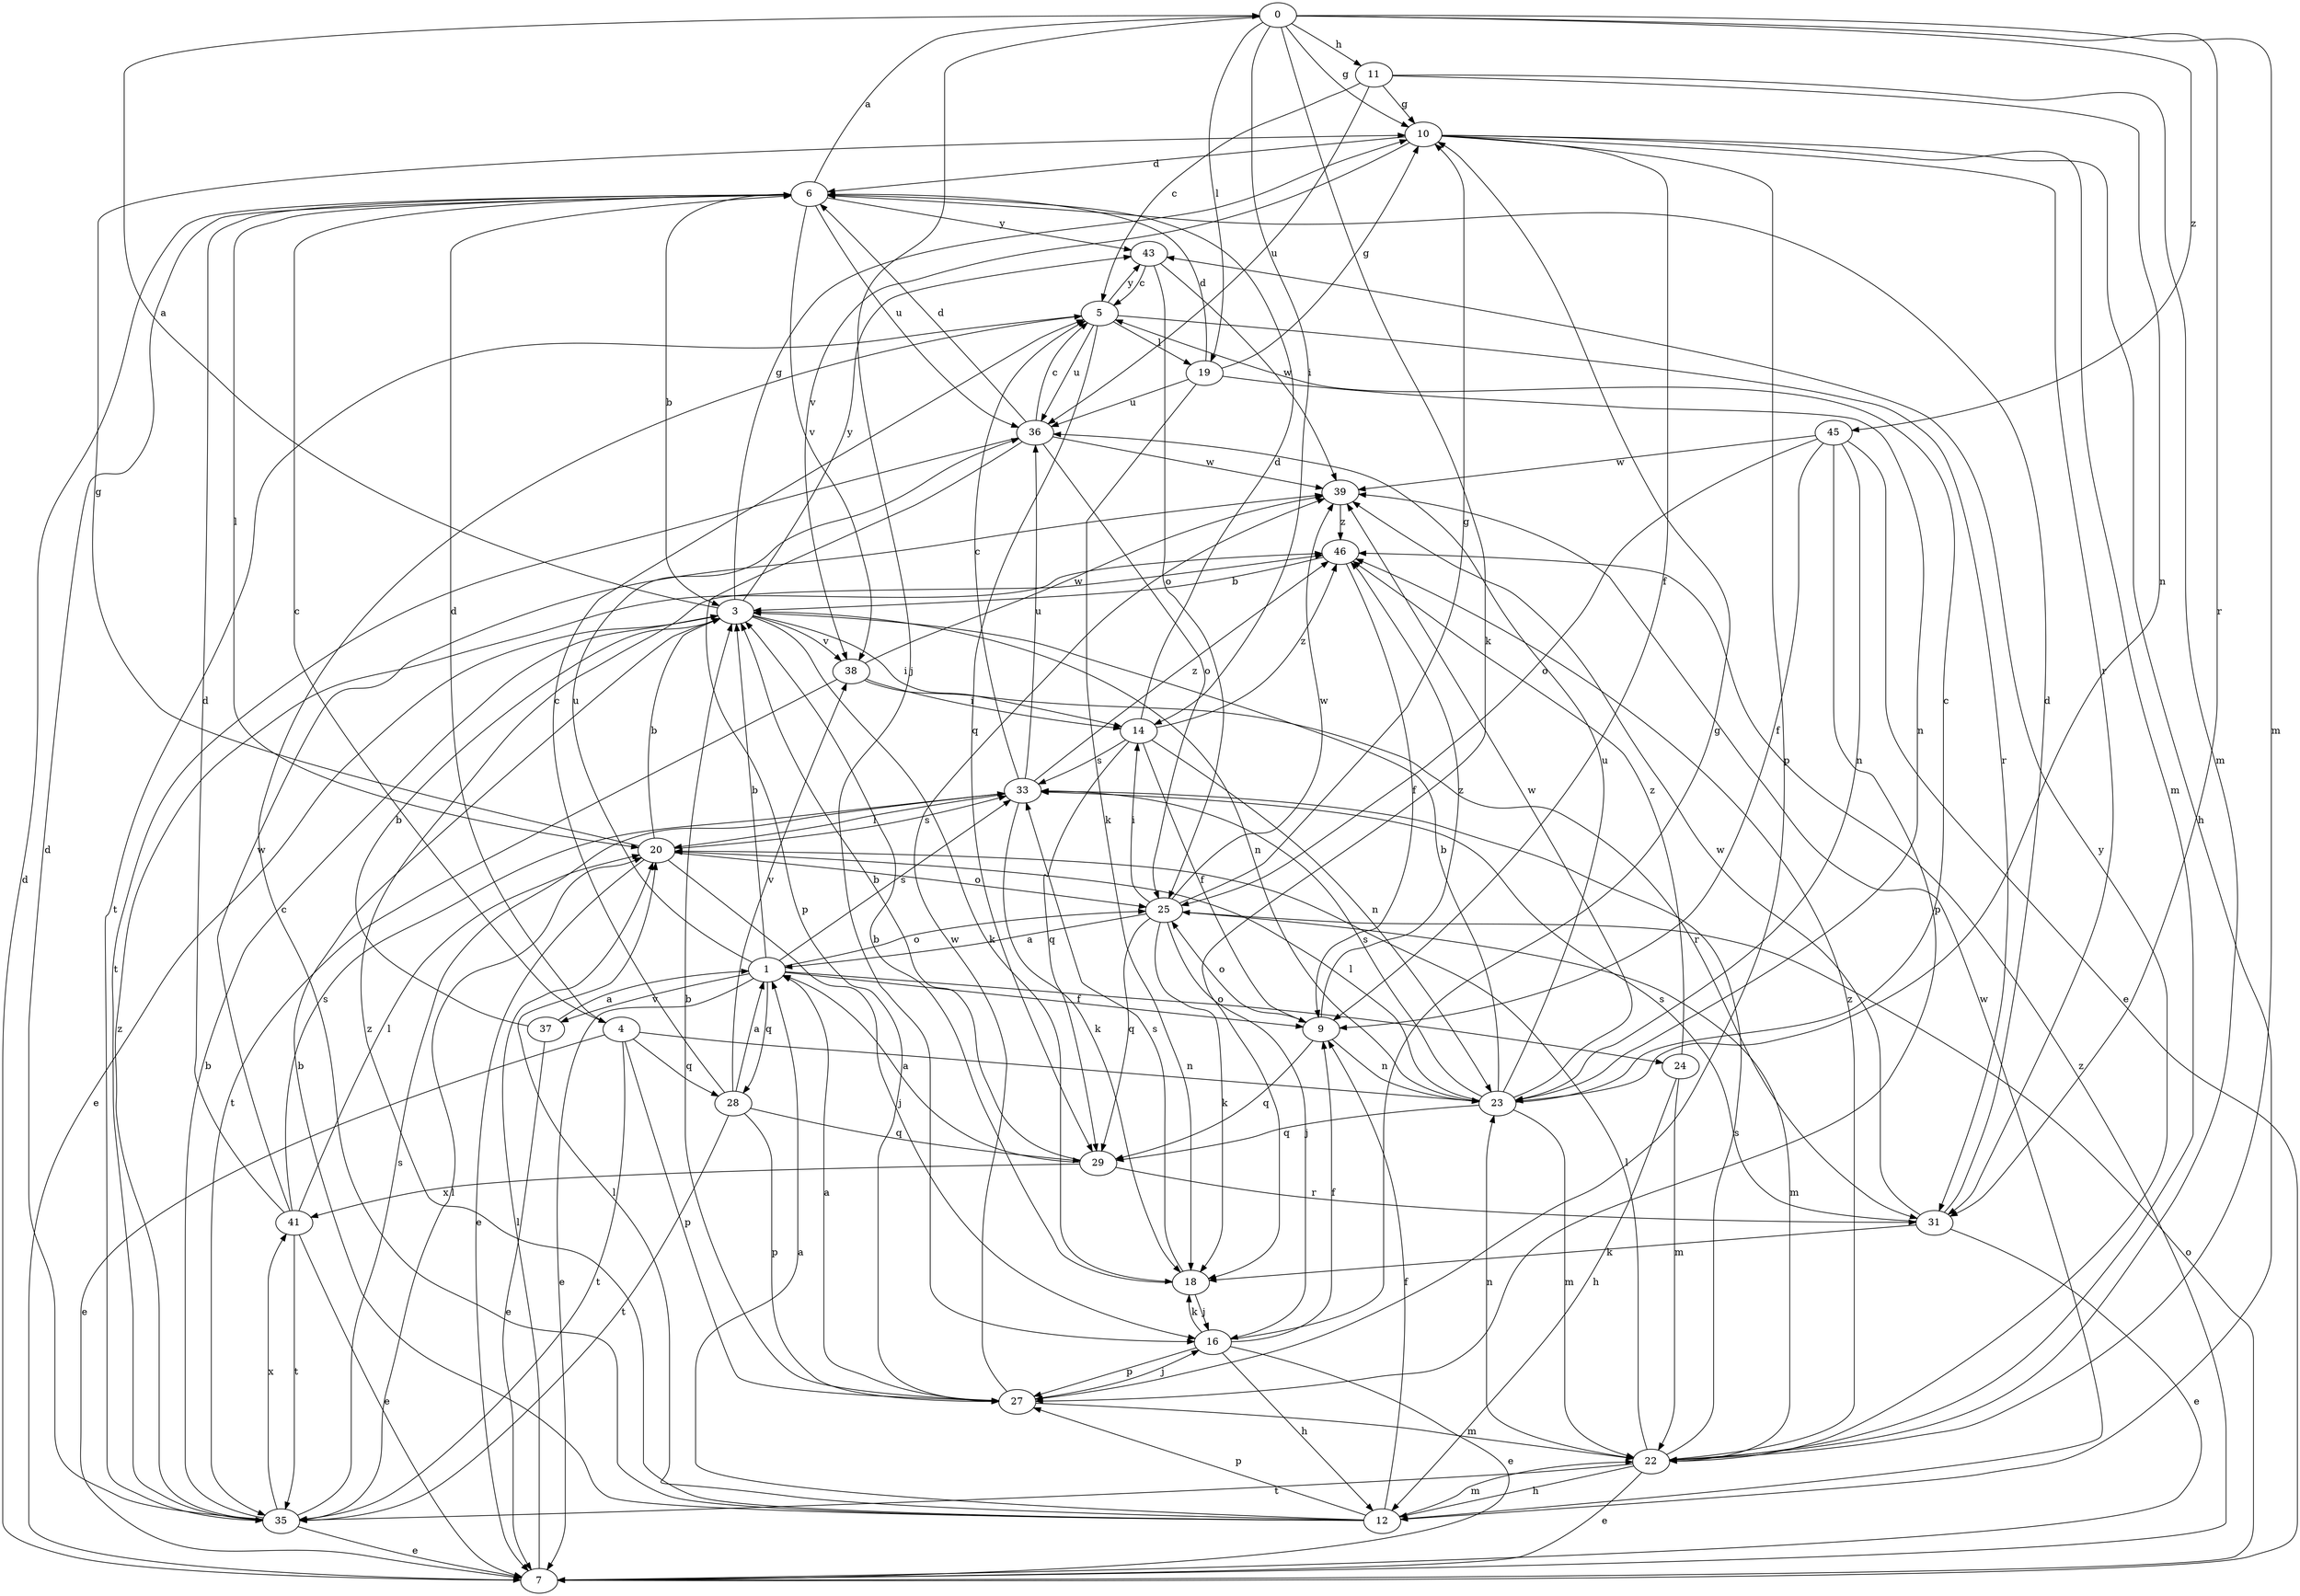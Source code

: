 strict digraph  {
0;
1;
3;
4;
5;
6;
7;
9;
10;
11;
12;
14;
16;
18;
19;
20;
22;
23;
24;
25;
27;
28;
29;
31;
33;
35;
36;
37;
38;
39;
41;
43;
45;
46;
0 -> 10  [label=g];
0 -> 11  [label=h];
0 -> 14  [label=i];
0 -> 16  [label=j];
0 -> 18  [label=k];
0 -> 19  [label=l];
0 -> 22  [label=m];
0 -> 31  [label=r];
0 -> 45  [label=z];
1 -> 3  [label=b];
1 -> 7  [label=e];
1 -> 9  [label=f];
1 -> 24  [label=o];
1 -> 25  [label=o];
1 -> 28  [label=q];
1 -> 33  [label=s];
1 -> 36  [label=u];
1 -> 37  [label=v];
3 -> 0  [label=a];
3 -> 7  [label=e];
3 -> 10  [label=g];
3 -> 14  [label=i];
3 -> 18  [label=k];
3 -> 23  [label=n];
3 -> 38  [label=v];
3 -> 43  [label=y];
4 -> 6  [label=d];
4 -> 7  [label=e];
4 -> 23  [label=n];
4 -> 27  [label=p];
4 -> 28  [label=q];
4 -> 35  [label=t];
5 -> 19  [label=l];
5 -> 29  [label=q];
5 -> 31  [label=r];
5 -> 35  [label=t];
5 -> 36  [label=u];
5 -> 43  [label=y];
6 -> 0  [label=a];
6 -> 3  [label=b];
6 -> 4  [label=c];
6 -> 20  [label=l];
6 -> 36  [label=u];
6 -> 38  [label=v];
6 -> 43  [label=y];
7 -> 6  [label=d];
7 -> 20  [label=l];
7 -> 25  [label=o];
7 -> 46  [label=z];
9 -> 23  [label=n];
9 -> 25  [label=o];
9 -> 29  [label=q];
9 -> 46  [label=z];
10 -> 6  [label=d];
10 -> 9  [label=f];
10 -> 12  [label=h];
10 -> 22  [label=m];
10 -> 27  [label=p];
10 -> 31  [label=r];
10 -> 38  [label=v];
11 -> 5  [label=c];
11 -> 10  [label=g];
11 -> 22  [label=m];
11 -> 23  [label=n];
11 -> 36  [label=u];
12 -> 1  [label=a];
12 -> 3  [label=b];
12 -> 5  [label=c];
12 -> 9  [label=f];
12 -> 20  [label=l];
12 -> 22  [label=m];
12 -> 27  [label=p];
12 -> 39  [label=w];
12 -> 46  [label=z];
14 -> 6  [label=d];
14 -> 9  [label=f];
14 -> 23  [label=n];
14 -> 29  [label=q];
14 -> 33  [label=s];
14 -> 46  [label=z];
16 -> 7  [label=e];
16 -> 9  [label=f];
16 -> 10  [label=g];
16 -> 12  [label=h];
16 -> 18  [label=k];
16 -> 27  [label=p];
18 -> 3  [label=b];
18 -> 16  [label=j];
18 -> 33  [label=s];
19 -> 6  [label=d];
19 -> 10  [label=g];
19 -> 18  [label=k];
19 -> 23  [label=n];
19 -> 36  [label=u];
20 -> 3  [label=b];
20 -> 7  [label=e];
20 -> 10  [label=g];
20 -> 16  [label=j];
20 -> 25  [label=o];
20 -> 33  [label=s];
22 -> 7  [label=e];
22 -> 12  [label=h];
22 -> 20  [label=l];
22 -> 23  [label=n];
22 -> 33  [label=s];
22 -> 35  [label=t];
22 -> 43  [label=y];
22 -> 46  [label=z];
23 -> 3  [label=b];
23 -> 5  [label=c];
23 -> 20  [label=l];
23 -> 22  [label=m];
23 -> 29  [label=q];
23 -> 33  [label=s];
23 -> 36  [label=u];
23 -> 39  [label=w];
24 -> 12  [label=h];
24 -> 22  [label=m];
24 -> 46  [label=z];
25 -> 1  [label=a];
25 -> 10  [label=g];
25 -> 14  [label=i];
25 -> 16  [label=j];
25 -> 18  [label=k];
25 -> 22  [label=m];
25 -> 29  [label=q];
25 -> 39  [label=w];
27 -> 1  [label=a];
27 -> 3  [label=b];
27 -> 16  [label=j];
27 -> 22  [label=m];
27 -> 39  [label=w];
28 -> 1  [label=a];
28 -> 5  [label=c];
28 -> 27  [label=p];
28 -> 29  [label=q];
28 -> 35  [label=t];
28 -> 38  [label=v];
29 -> 1  [label=a];
29 -> 3  [label=b];
29 -> 31  [label=r];
29 -> 41  [label=x];
31 -> 6  [label=d];
31 -> 7  [label=e];
31 -> 18  [label=k];
31 -> 33  [label=s];
31 -> 39  [label=w];
33 -> 5  [label=c];
33 -> 18  [label=k];
33 -> 20  [label=l];
33 -> 36  [label=u];
33 -> 46  [label=z];
35 -> 3  [label=b];
35 -> 6  [label=d];
35 -> 7  [label=e];
35 -> 20  [label=l];
35 -> 33  [label=s];
35 -> 41  [label=x];
35 -> 46  [label=z];
36 -> 5  [label=c];
36 -> 6  [label=d];
36 -> 25  [label=o];
36 -> 27  [label=p];
36 -> 35  [label=t];
36 -> 39  [label=w];
37 -> 1  [label=a];
37 -> 3  [label=b];
37 -> 7  [label=e];
38 -> 14  [label=i];
38 -> 31  [label=r];
38 -> 35  [label=t];
38 -> 39  [label=w];
39 -> 46  [label=z];
41 -> 6  [label=d];
41 -> 7  [label=e];
41 -> 20  [label=l];
41 -> 33  [label=s];
41 -> 35  [label=t];
41 -> 39  [label=w];
43 -> 5  [label=c];
43 -> 25  [label=o];
43 -> 39  [label=w];
45 -> 7  [label=e];
45 -> 9  [label=f];
45 -> 23  [label=n];
45 -> 25  [label=o];
45 -> 27  [label=p];
45 -> 39  [label=w];
46 -> 3  [label=b];
46 -> 9  [label=f];
}
